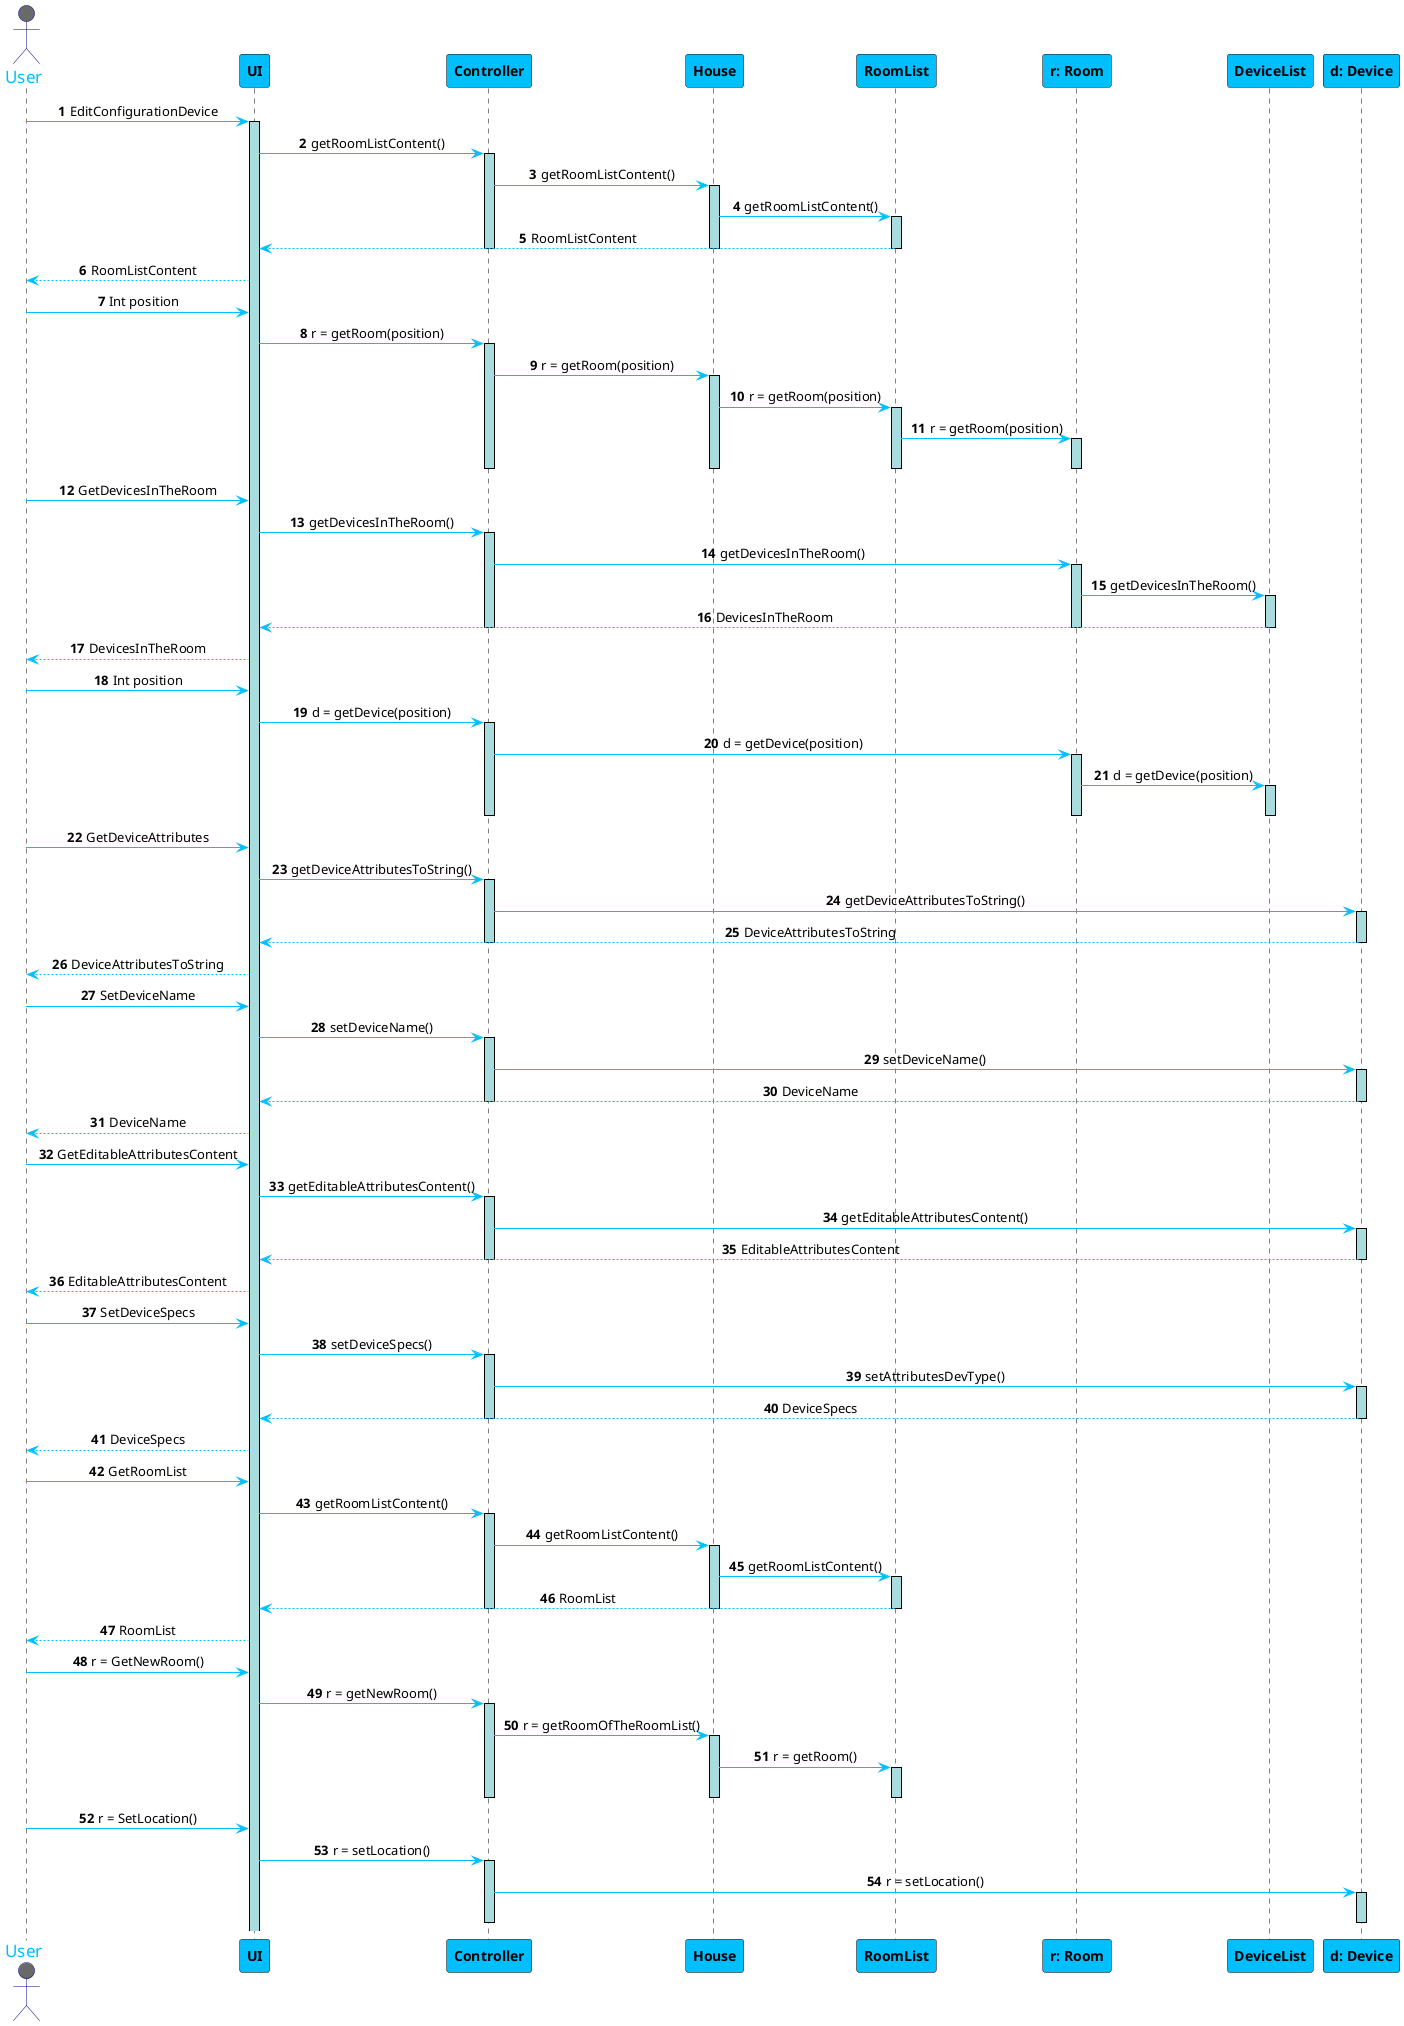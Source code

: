 @startuml
skinparam sequenceMessageAlign center
skinparam sequence {
	ArrowColor DeepSkyBlue
	ActorBorderColor DarkBlue
	LifeLineBorderColor black
	LifeLineBackgroundColor #A9DCDF

	ParticipantBorderColor Black
	ParticipantBackgroundColor DeepSkyBlue
	ParticipantFontStyle Bold

	ActorBackgroundColor DimGrey
	ActorFontColor DeepSkyBlue
	ActorFontSize 17
	ActorFontName Aapex
}

autonumber
actor User
User -> UI: EditConfigurationDevice
activate UI
UI -> Controller: getRoomListContent()
activate Controller
Controller -> House: getRoomListContent()
activate House
House -> RoomList: getRoomListContent()
activate RoomList
UI <-- RoomList: RoomListContent
deactivate RoomList
deactivate House
deactivate Controller
User <-- UI: RoomListContent

User -> UI: Int position
UI -> Controller: r = getRoom(position)
activate Controller
Controller -> House: r = getRoom(position)
activate House
House -> RoomList: r = getRoom(position)
activate RoomList
RoomList -> "r: Room": r = getRoom(position)
activate "r: Room"
deactivate "r: Room"
deactivate RoomList
deactivate House
deactivate Controller

User -> UI: GetDevicesInTheRoom
UI -> Controller: getDevicesInTheRoom()
activate Controller
Controller -> "r: Room": getDevicesInTheRoom()
activate "r: Room"
"r: Room" -> DeviceList: getDevicesInTheRoom()
activate DeviceList
UI <-- DeviceList: DevicesInTheRoom
deactivate DeviceList
deactivate "r: Room"
deactivate Controller
User <-- UI: DevicesInTheRoom

User -> UI: Int position
UI -> Controller: d = getDevice(position)
activate Controller
Controller -> "r: Room": d = getDevice(position)
activate "r: Room"
"r: Room" -> DeviceList: d = getDevice(position)
activate DeviceList
deactivate DeviceList
deactivate "r: Room"
deactivate Controller

User -> UI: GetDeviceAttributes
UI -> Controller: getDeviceAttributesToString()
activate Controller
Controller -> "d: Device": getDeviceAttributesToString()
activate "d: Device"
UI <-- "d: Device": DeviceAttributesToString
deactivate "d: Device"
deactivate Controller
User <-- UI: DeviceAttributesToString

User -> UI: SetDeviceName
UI -> Controller: setDeviceName()
activate Controller
Controller -> "d: Device": setDeviceName()
activate "d: Device"
UI <-- "d: Device": DeviceName
deactivate "d: Device"
deactivate Controller
User <-- UI: DeviceName

User -> UI: GetEditableAttributesContent
UI -> Controller: getEditableAttributesContent()
activate Controller
Controller -> "d: Device": getEditableAttributesContent()
activate "d: Device"
UI <-- "d: Device": EditableAttributesContent
deactivate "d: Device"
deactivate Controller
User <-- UI: EditableAttributesContent

User -> UI: SetDeviceSpecs
UI -> Controller: setDeviceSpecs()
activate Controller
Controller -> "d: Device": setAttributesDevType()
activate "d: Device"
UI <-- "d: Device": DeviceSpecs
deactivate "d: Device"
deactivate Controller
User <-- UI: DeviceSpecs

User -> UI: GetRoomList
UI -> Controller: getRoomListContent()
activate Controller
Controller -> House: getRoomListContent()
activate House
House -> RoomList: getRoomListContent()
activate RoomList
UI <-- RoomList: RoomList
deactivate RoomList
deactivate House
deactivate Controller
User <-- UI: RoomList

User -> UI: r = GetNewRoom()
UI -> Controller: r = getNewRoom()
activate Controller
Controller -> House: r = getRoomOfTheRoomList()
activate House
House -> RoomList: r = getRoom()
activate RoomList
deactivate RoomList
deactivate House
deactivate Controller


User -> UI: r = SetLocation()
UI -> Controller: r = setLocation()
activate Controller
Controller -> "d: Device": r = setLocation()
activate "d: Device"
deactivate "d: Device"
deactivate House
deactivate Controller

@enduml

